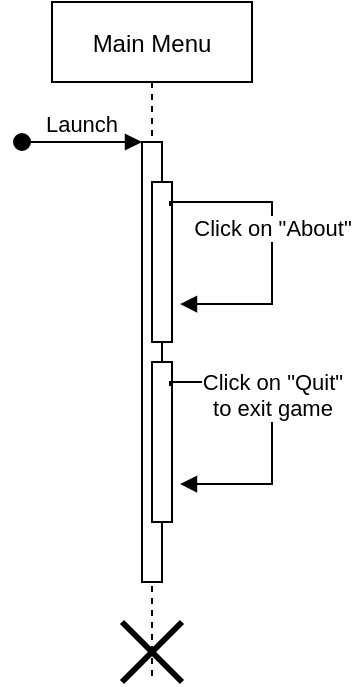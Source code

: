 <mxfile version="15.4.0" type="device"><diagram id="kgpKYQtTHZ0yAKxKKP6v" name="Page-1"><mxGraphModel dx="1106" dy="817" grid="1" gridSize="10" guides="1" tooltips="1" connect="1" arrows="1" fold="1" page="1" pageScale="1" pageWidth="850" pageHeight="1100" math="0" shadow="0"><root><mxCell id="0"/><mxCell id="1" parent="0"/><mxCell id="3nuBFxr9cyL0pnOWT2aG-1" value="Main Menu" style="shape=umlLifeline;perimeter=lifelinePerimeter;container=1;collapsible=0;recursiveResize=0;rounded=0;shadow=0;strokeWidth=1;" parent="1" vertex="1"><mxGeometry x="120" y="80" width="100" height="340" as="geometry"/></mxCell><mxCell id="3nuBFxr9cyL0pnOWT2aG-2" value="" style="points=[];perimeter=orthogonalPerimeter;rounded=0;shadow=0;strokeWidth=1;" parent="3nuBFxr9cyL0pnOWT2aG-1" vertex="1"><mxGeometry x="45" y="70" width="10" height="220" as="geometry"/></mxCell><mxCell id="3nuBFxr9cyL0pnOWT2aG-3" value="Launch" style="verticalAlign=bottom;startArrow=oval;endArrow=block;startSize=8;shadow=0;strokeWidth=1;" parent="3nuBFxr9cyL0pnOWT2aG-1" target="3nuBFxr9cyL0pnOWT2aG-2" edge="1"><mxGeometry relative="1" as="geometry"><mxPoint x="-15" y="70" as="sourcePoint"/></mxGeometry></mxCell><mxCell id="b70RuM378Ojq1DHFvqcd-1" value="" style="html=1;points=[];perimeter=orthogonalPerimeter;" vertex="1" parent="3nuBFxr9cyL0pnOWT2aG-1"><mxGeometry x="50" y="90" width="10" height="80" as="geometry"/></mxCell><mxCell id="b70RuM378Ojq1DHFvqcd-2" value="Click on &quot;About&quot;" style="html=1;verticalAlign=bottom;endArrow=block;rounded=0;edgeStyle=orthogonalEdgeStyle;entryX=1.4;entryY=0.763;entryDx=0;entryDy=0;entryPerimeter=0;exitX=0.9;exitY=0.15;exitDx=0;exitDy=0;exitPerimeter=0;" edge="1" parent="3nuBFxr9cyL0pnOWT2aG-1" source="b70RuM378Ojq1DHFvqcd-1" target="b70RuM378Ojq1DHFvqcd-1"><mxGeometry width="80" relative="1" as="geometry"><mxPoint x="100" y="100" as="sourcePoint"/><mxPoint x="180" y="100" as="targetPoint"/><Array as="points"><mxPoint x="59" y="100"/><mxPoint x="110" y="100"/><mxPoint x="110" y="151"/></Array></mxGeometry></mxCell><mxCell id="b70RuM378Ojq1DHFvqcd-4" value="" style="html=1;points=[];perimeter=orthogonalPerimeter;" vertex="1" parent="3nuBFxr9cyL0pnOWT2aG-1"><mxGeometry x="50" y="180" width="10" height="80" as="geometry"/></mxCell><mxCell id="b70RuM378Ojq1DHFvqcd-5" value="Click on &quot;Quit&quot;&lt;br&gt;to exit game" style="html=1;verticalAlign=bottom;endArrow=block;rounded=0;edgeStyle=orthogonalEdgeStyle;entryX=1.4;entryY=0.763;entryDx=0;entryDy=0;entryPerimeter=0;exitX=0.9;exitY=0.15;exitDx=0;exitDy=0;exitPerimeter=0;" edge="1" parent="3nuBFxr9cyL0pnOWT2aG-1" source="b70RuM378Ojq1DHFvqcd-4" target="b70RuM378Ojq1DHFvqcd-4"><mxGeometry width="80" relative="1" as="geometry"><mxPoint x="-20" y="110" as="sourcePoint"/><mxPoint x="60" y="110" as="targetPoint"/><Array as="points"><mxPoint x="59" y="190"/><mxPoint x="110" y="190"/><mxPoint x="110" y="241"/></Array></mxGeometry></mxCell><mxCell id="b70RuM378Ojq1DHFvqcd-6" value="" style="shape=umlDestroy;whiteSpace=wrap;html=1;strokeWidth=3;" vertex="1" parent="3nuBFxr9cyL0pnOWT2aG-1"><mxGeometry x="35" y="310" width="30" height="30" as="geometry"/></mxCell></root></mxGraphModel></diagram></mxfile>
